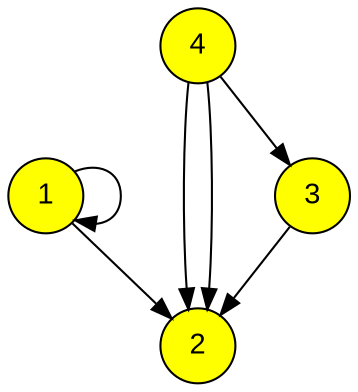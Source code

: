 digraph G {
    node [fontname="Arial", shape=circle, style=filled, fillcolor=yellow];
    1 -> 2;
    1 -> 1;
    3 -> 2;
    4 -> 2;
    4 -> 3;
    4 -> 2;
}

